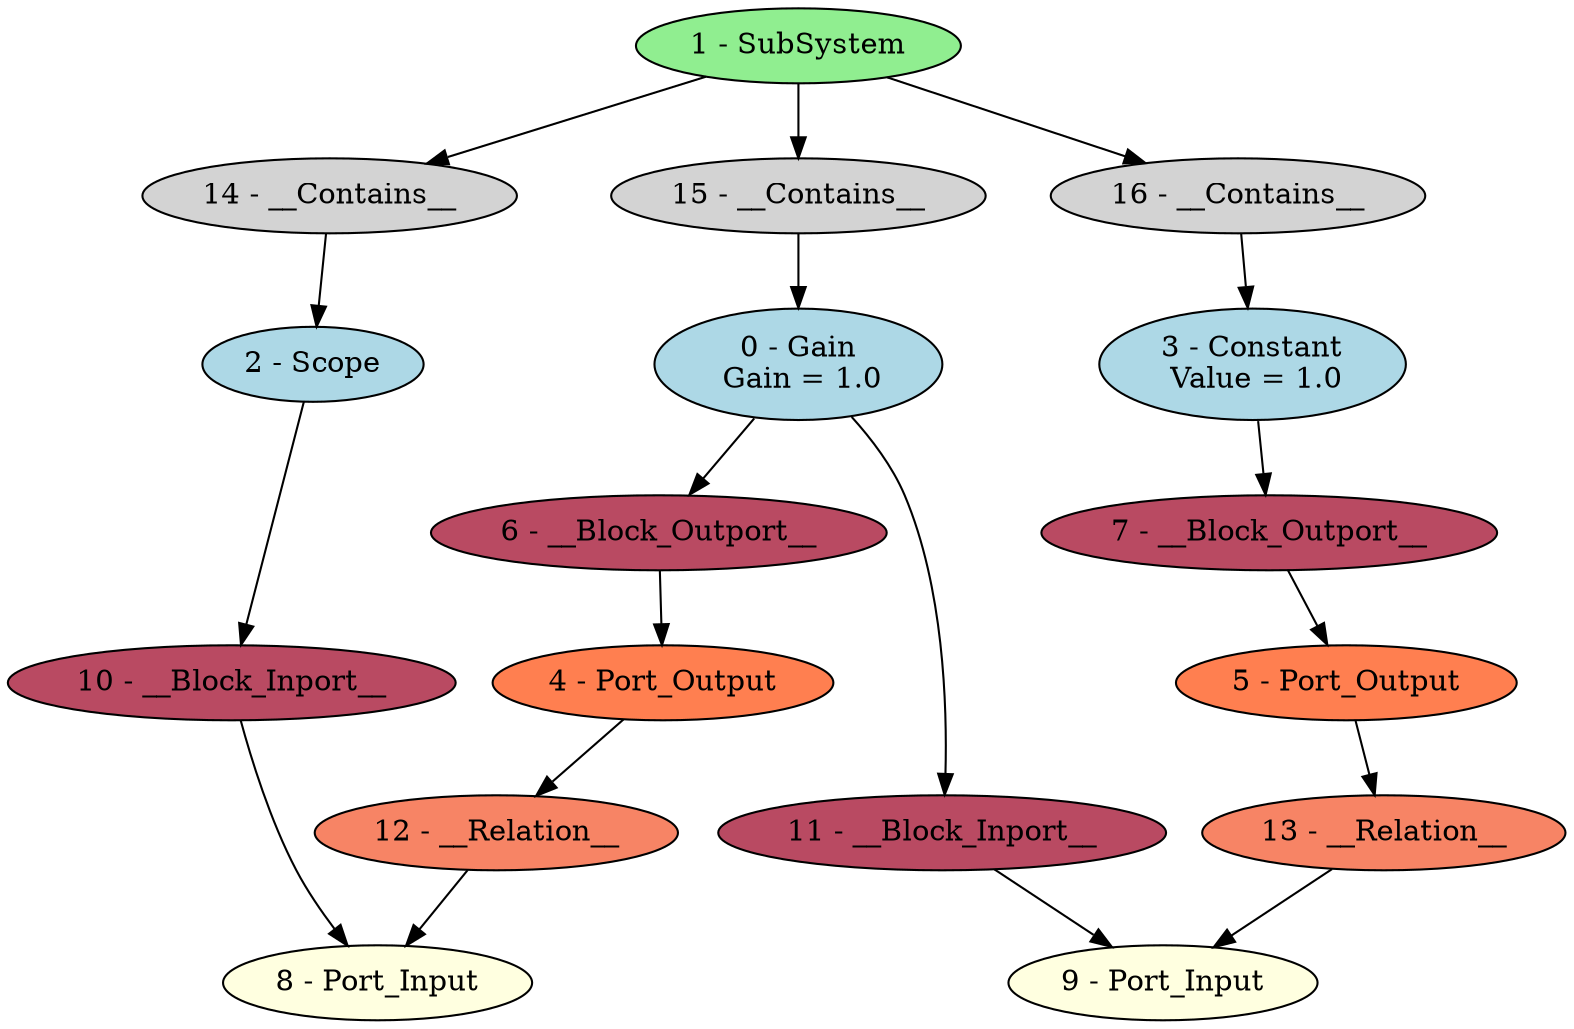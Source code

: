 digraph HDead_opt {
"0 - Gain\n Gain = 1.0" [style=filled, fillcolor=lightblue];
"1 - SubSystem" [style=filled, fillcolor=lightgreen];
"2 - Scope" [style=filled, fillcolor=lightblue];
"3 - Constant\n Value = 1.0" [style=filled, fillcolor=lightblue];
"4 - Port_Output" [style=filled, fillcolor=coral];
"5 - Port_Output" [style=filled, fillcolor=coral];
"6 - __Block_Outport__" [style=filled, fillcolor="#b94a62"];
"7 - __Block_Outport__" [style=filled, fillcolor="#b94a62"];
"8 - Port_Input" [style=filled, fillcolor=lightyellow];
"9 - Port_Input" [style=filled, fillcolor=lightyellow];
"10 - __Block_Inport__" [style=filled, fillcolor="#b94a62"];
"11 - __Block_Inport__" [style=filled, fillcolor="#b94a62"];
"12 - __Relation__" [style=filled, fillcolor="#f78465"];
"13 - __Relation__" [style=filled, fillcolor="#f78465"];
"14 - __Contains__" [style=filled, fillcolor=lightgray];
"15 - __Contains__" [style=filled, fillcolor=lightgray];
"16 - __Contains__" [style=filled, fillcolor=lightgray];
"0 - Gain\n Gain = 1.0" -> "6 - __Block_Outport__";
"1 - SubSystem" -> "16 - __Contains__";
"1 - SubSystem" -> "15 - __Contains__";
"1 - SubSystem" -> "14 - __Contains__";
"3 - Constant\n Value = 1.0" -> "7 - __Block_Outport__";
"4 - Port_Output" -> "12 - __Relation__";
"5 - Port_Output" -> "13 - __Relation__";
"6 - __Block_Outport__" -> "4 - Port_Output";
"7 - __Block_Outport__" -> "5 - Port_Output";
"10 - __Block_Inport__" -> "8 - Port_Input";
"11 - __Block_Inport__" -> "9 - Port_Input";
"2 - Scope" -> "10 - __Block_Inport__";
"0 - Gain\n Gain = 1.0" -> "11 - __Block_Inport__";
"12 - __Relation__" -> "8 - Port_Input";
"13 - __Relation__" -> "9 - Port_Input";
"14 - __Contains__" -> "2 - Scope";
"15 - __Contains__" -> "0 - Gain\n Gain = 1.0";
"16 - __Contains__" -> "3 - Constant\n Value = 1.0";
}
